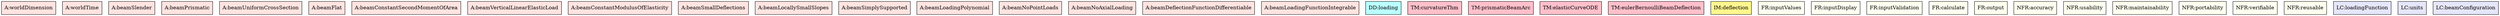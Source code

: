 digraph avsall {


	worldDimension	[shape=box, color=black, style=filled, fillcolor=mistyrose, label="A:worldDimension"];
	worldTime	[shape=box, color=black, style=filled, fillcolor=mistyrose, label="A:worldTime"];
	beamSlender	[shape=box, color=black, style=filled, fillcolor=mistyrose, label="A:beamSlender"];
	beamPrismatic	[shape=box, color=black, style=filled, fillcolor=mistyrose, label="A:beamPrismatic"];
	beamUniformCrossSection	[shape=box, color=black, style=filled, fillcolor=mistyrose, label="A:beamUniformCrossSection"];
	beamFlat	[shape=box, color=black, style=filled, fillcolor=mistyrose, label="A:beamFlat"];
	beamConstantSecondMomentOfArea	[shape=box, color=black, style=filled, fillcolor=mistyrose, label="A:beamConstantSecondMomentOfArea"];
	beamVerticalLinearElasticLoad	[shape=box, color=black, style=filled, fillcolor=mistyrose, label="A:beamVerticalLinearElasticLoad"];
	beamConstantModulusOfElasticity	[shape=box, color=black, style=filled, fillcolor=mistyrose, label="A:beamConstantModulusOfElasticity"];
	beamSmallDeflections	[shape=box, color=black, style=filled, fillcolor=mistyrose, label="A:beamSmallDeflections"];
	beamLocallySmallSlopes	[shape=box, color=black, style=filled, fillcolor=mistyrose, label="A:beamLocallySmallSlopes"];
	beamSimplySupported	[shape=box, color=black, style=filled, fillcolor=mistyrose, label="A:beamSimplySupported"];
	beamLoadingPolynomial	[shape=box, color=black, style=filled, fillcolor=mistyrose, label="A:beamLoadingPolynomial"];
	beamNoPointLoads	[shape=box, color=black, style=filled, fillcolor=mistyrose, label="A:beamNoPointLoads"];
	beamNoAxialLoading	[shape=box, color=black, style=filled, fillcolor=mistyrose, label="A:beamNoAxialLoading"];
	beamDeflectionFunctionDifferentiable	[shape=box, color=black, style=filled, fillcolor=mistyrose, label="A:beamDeflectionFunctionDifferentiable"];
	beamLoadingFunctionIntegrable	[shape=box, color=black, style=filled, fillcolor=mistyrose, label="A:beamLoadingFunctionIntegrable"];

	subgraph A {
	rank="same"
	{worldDimension, worldTime, beamSlender, beamPrismatic, beamUniformCrossSection, beamFlat, beamConstantSecondMomentOfArea, beamVerticalLinearElasticLoad, beamConstantModulusOfElasticity, beamSmallDeflections, beamLocallySmallSlopes, beamSimplySupported, beamLoadingPolynomial, beamNoPointLoads, beamNoAxialLoading, beamDeflectionFunctionDifferentiable, beamLoadingFunctionIntegrable}
	}

	w_b	[shape=box, color=black, style=filled, fillcolor=paleturquoise1, label="DD:loading"];

	subgraph DD {
	rank="same"
	{w_b}
	}

	curve	[shape=box, color=black, style=filled, fillcolor=pink, label="TM:curvatureThm"];
	arc	[shape=box, color=black, style=filled, fillcolor=pink, label="TM:prismaticBeamArc"];
	elasticCurve	[shape=box, color=black, style=filled, fillcolor=pink, label="TM:elasticCurveODE"];
	eulerBernoulliBeamDeflection	[shape=box, color=black, style=filled, fillcolor=pink, label="TM:eulerBernoulliBeamDeflection"];

	subgraph TM {
	rank="same"
	{curve, arc, elasticCurve, eulerBernoulliBeamDeflection}
	}

	deflectionIM	[shape=box, color=black, style=filled, fillcolor=khaki1, label="IM:deflection"];

	subgraph IM {
	rank="same"
	{deflectionIM}
	}

	inputValues	[shape=box, color=black, style=filled, fillcolor=ivory, label="FR:inputValues"];
	inputDisplay	[shape=box, color=black, style=filled, fillcolor=ivory, label="FR:inputDisplay"];
	inputValidation	[shape=box, color=black, style=filled, fillcolor=ivory, label="FR:inputValidation"];
	calculate	[shape=box, color=black, style=filled, fillcolor=ivory, label="FR:calculate"];
	output	[shape=box, color=black, style=filled, fillcolor=ivory, label="FR:output"];
	accuracy	[shape=box, color=black, style=filled, fillcolor=ivory, label="NFR:accuracy"];
	usability	[shape=box, color=black, style=filled, fillcolor=ivory, label="NFR:usability"];
	maintainability	[shape=box, color=black, style=filled, fillcolor=ivory, label="NFR:maintainability"];
	portability	[shape=box, color=black, style=filled, fillcolor=ivory, label="NFR:portability"];
	verifiable	[shape=box, color=black, style=filled, fillcolor=ivory, label="NFR:verifiable"];
	reusable	[shape=box, color=black, style=filled, fillcolor=ivory, label="NFR:reusable"];

	subgraph FR {
	rank="same"
	{inputValues, inputDisplay, inputValidation, calculate, output, accuracy, usability, maintainability, portability, verifiable, reusable}
	}

	loadingFunction	[shape=box, color=black, style=filled, fillcolor=lavender, label="LC:loadingFunction"];
	units	[shape=box, color=black, style=filled, fillcolor=lavender, label="LC:units"];
	beamConfiguration	[shape=box, color=black, style=filled, fillcolor=lavender, label="LC:beamConfiguration"];

	subgraph LC {
	rank="same"
	{loadingFunction, units, beamConfiguration}
	}

}
